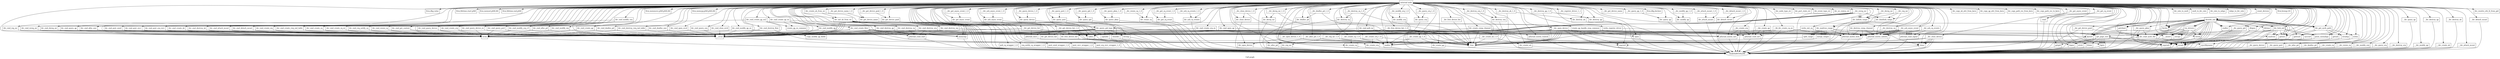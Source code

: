 digraph "Call graph" {
	label="Call graph";

	Node0x80530a260 [shape=record,label="{external node}"];
	Node0x80530a260 -> Node0x80530a2f0;
	Node0x80530a260 -> Node0x80530a410;
	Node0x80530a260 -> Node0x80530a350;
	Node0x80530a260 -> Node0x80530a3b0;
	Node0x80530a260 -> Node0x80530a470;
	Node0x80530a260 -> Node0x80530a4d0;
	Node0x80530a260 -> Node0x80530a530;
	Node0x80530a260 -> Node0x80530a590;
	Node0x80530a260 -> Node0x80530a5f0;
	Node0x80530a260 -> Node0x80530a650;
	Node0x80530a260 -> Node0x80530a6b0;
	Node0x80530a260 -> Node0x80530a710;
	Node0x80530a260 -> Node0x80530a770;
	Node0x80530a260 -> Node0x80530a7d0;
	Node0x80530a260 -> Node0x80530a830;
	Node0x80530a260 -> Node0x80530a890;
	Node0x80530a260 -> Node0x80530a8f0;
	Node0x80530a260 -> Node0x80530a950;
	Node0x80530a260 -> Node0x80530a9b0;
	Node0x80530a260 -> Node0x80530aa10;
	Node0x80530a260 -> Node0x80530aa70;
	Node0x80530a260 -> Node0x80530aad0;
	Node0x80530a260 -> Node0x80530ab30;
	Node0x80530a260 -> Node0x80530ab90;
	Node0x80530a260 -> Node0x80530abf0;
	Node0x80530a260 -> Node0x80530ac50;
	Node0x80530a260 -> Node0x80530acb0;
	Node0x80530a260 -> Node0x80530ad10;
	Node0x80530a260 -> Node0x80530ad70;
	Node0x80530a260 -> Node0x80530add0;
	Node0x80530a260 -> Node0x80530ae30;
	Node0x80530a260 -> Node0x80530ae90;
	Node0x80530a260 -> Node0x80530aef0;
	Node0x80530a260 -> Node0x80530af50;
	Node0x80530a260 -> Node0x80530afb0;
	Node0x80530a260 -> Node0x80530b010;
	Node0x80530a260 -> Node0x80530b0d0;
	Node0x80530a260 -> Node0x80530b130;
	Node0x80530a260 -> Node0x80530b190;
	Node0x80530a260 -> Node0x80530b1f0;
	Node0x80530a260 -> Node0x80530b310;
	Node0x80530a260 -> Node0x80530b370;
	Node0x80530a260 -> Node0x80530b3d0;
	Node0x80530a260 -> Node0x80530b430;
	Node0x80530a260 -> Node0x80530b490;
	Node0x80530a260 -> Node0x80530b550;
	Node0x80530a260 -> Node0x80530b5b0;
	Node0x80530a260 -> Node0x80530b610;
	Node0x80530a260 -> Node0x80530b670;
	Node0x80530a260 -> Node0x80530b6d0;
	Node0x80530a260 -> Node0x80530b730;
	Node0x80530a260 -> Node0x80530b790;
	Node0x80530a260 -> Node0x80530b7f0;
	Node0x80530a260 -> Node0x80530b850;
	Node0x80530a260 -> Node0x80530b8b0;
	Node0x80530a260 -> Node0x80530b910;
	Node0x80530a260 -> Node0x80530b970;
	Node0x80530a260 -> Node0x80530b9d0;
	Node0x80530a260 -> Node0x80530ba30;
	Node0x80530a260 -> Node0x80530ba90;
	Node0x80530a260 -> Node0x80530baf0;
	Node0x80530a260 -> Node0x80530bb50;
	Node0x80530a260 -> Node0x80530bbb0;
	Node0x80530a260 -> Node0x80530bc10;
	Node0x80530a260 -> Node0x80530bc70;
	Node0x80530a260 -> Node0x80530bcd0;
	Node0x80530a260 -> Node0x80530bd30;
	Node0x80530a260 -> Node0x80530bd90;
	Node0x80530a260 -> Node0x80530bdf0;
	Node0x80530a260 -> Node0x80530be50;
	Node0x80530a260 -> Node0x80530beb0;
	Node0x80530a260 -> Node0x80530bf10;
	Node0x80530a260 -> Node0x80530bf70;
	Node0x80530a260 -> Node0x80530bfd0;
	Node0x80530a260 -> Node0x805100030;
	Node0x80530a260 -> Node0x805100090;
	Node0x80530a260 -> Node0x8051000f0;
	Node0x80530a260 -> Node0x805100150;
	Node0x80530a260 -> Node0x8051001b0;
	Node0x80530a260 -> Node0x805100210;
	Node0x80530a260 -> Node0x805100270;
	Node0x80530a260 -> Node0x8051002d0;
	Node0x80530a260 -> Node0x805100330;
	Node0x80530a260 -> Node0x805100390;
	Node0x80530a260 -> Node0x8051003f0;
	Node0x80530a260 -> Node0x805100450;
	Node0x80530a260 -> Node0x8051004b0;
	Node0x80530a260 -> Node0x805100510;
	Node0x80530a260 -> Node0x805100570;
	Node0x80530a260 -> Node0x8051005d0;
	Node0x80530a260 -> Node0x805100630;
	Node0x80530a260 -> Node0x805100690;
	Node0x80530a260 -> Node0x8051006f0;
	Node0x80530a260 -> Node0x805100750;
	Node0x80530a260 -> Node0x8051007b0;
	Node0x80530a260 -> Node0x805100810;
	Node0x80530a260 -> Node0x805100870;
	Node0x80530a260 -> Node0x8051008d0;
	Node0x80530a260 -> Node0x805100930;
	Node0x80530a260 -> Node0x805100990;
	Node0x80530a260 -> Node0x8051009f0;
	Node0x80530a260 -> Node0x805100a50;
	Node0x80530a260 -> Node0x805100ab0;
	Node0x80530a260 -> Node0x805100b10;
	Node0x80530a260 -> Node0x805100b70;
	Node0x80530a260 -> Node0x805100bd0;
	Node0x80530a260 -> Node0x805100c30;
	Node0x80530a260 -> Node0x805100c90;
	Node0x80530a260 -> Node0x805100cf0;
	Node0x80530a260 -> Node0x805100d50;
	Node0x80530a260 -> Node0x805100db0;
	Node0x80530a260 -> Node0x805100e10;
	Node0x80530a260 -> Node0x805100e70;
	Node0x80530a260 -> Node0x805100ed0;
	Node0x80530a260 -> Node0x805100f30;
	Node0x80530a260 -> Node0x805100f90;
	Node0x80530a260 -> Node0x805100ff0;
	Node0x80530a260 -> Node0x805101050;
	Node0x80530a260 -> Node0x8051010b0;
	Node0x80530a260 -> Node0x805101110;
	Node0x80530a260 -> Node0x805101170;
	Node0x80530a260 -> Node0x8051011d0;
	Node0x80530a260 -> Node0x805101230;
	Node0x80530a260 -> Node0x805101290;
	Node0x80530a260 -> Node0x8051012f0;
	Node0x80530a260 -> Node0x805101350;
	Node0x80530a260 -> Node0x8051013b0;
	Node0x80530a260 -> Node0x805101410;
	Node0x80530a260 -> Node0x805101470;
	Node0x80530a260 -> Node0x8051014d0;
	Node0x80530a260 -> Node0x805101530;
	Node0x80530a260 -> Node0x805101590;
	Node0x80530a260 -> Node0x8051015f0;
	Node0x80530a260 -> Node0x805101650;
	Node0x80530a260 -> Node0x8051016b0;
	Node0x80530a260 -> Node0x805101710;
	Node0x80530a260 -> Node0x8051017d0;
	Node0x80530a260 -> Node0x805101770;
	Node0x80530a260 -> Node0x805101890;
	Node0x80530a260 -> Node0x8051018f0;
	Node0x80530a260 -> Node0x805101950;
	Node0x80530a260 -> Node0x805101a70;
	Node0x80530a260 -> Node0x805101a10;
	Node0x80530a260 -> Node0x805101ad0;
	Node0x80530a260 -> Node0x805101b30;
	Node0x80530a260 -> Node0x805101b90;
	Node0x80530a260 -> Node0x805101bf0;
	Node0x80530a260 -> Node0x805101cb0;
	Node0x80530a260 -> Node0x805101c50;
	Node0x80530a260 -> Node0x805101d10;
	Node0x80530a260 -> Node0x805101d70;
	Node0x80530a260 -> Node0x805101dd0;
	Node0x80530a260 -> Node0x805101e30;
	Node0x80530a260 -> Node0x805101e90;
	Node0x80530a260 -> Node0x805101ef0;
	Node0x80530a260 -> Node0x805101f50;
	Node0x80530a260 -> Node0x805101fb0;
	Node0x80530a260 -> Node0x805102010;
	Node0x80530a260 -> Node0x805102070;
	Node0x80530a260 -> Node0x8051020d0;
	Node0x80530a260 -> Node0x805101830;
	Node0x80530a260 -> Node0x805102130;
	Node0x80530a260 -> Node0x8051021f0;
	Node0x80530a260 -> Node0x8051022b0;
	Node0x80530a260 -> Node0x805102310;
	Node0x80530a260 -> Node0x805102370;
	Node0x80530a260 -> Node0x8051023d0;
	Node0x80530a260 -> Node0x805102490;
	Node0x80530a260 -> Node0x8051024f0;
	Node0x80530a260 -> Node0x805102550;
	Node0x80530a260 -> Node0x8051025b0;
	Node0x80530a260 -> Node0x805102610;
	Node0x80530a260 -> Node0x805102670;
	Node0x80530a260 -> Node0x8051026d0;
	Node0x80530a260 -> Node0x805102730;
	Node0x80530a260 -> Node0x805102790;
	Node0x80530a260 -> Node0x805102190;
	Node0x80530a260 -> Node0x8051027f0;
	Node0x80530a260 -> Node0x805102850;
	Node0x80530a260 -> Node0x805102910;
	Node0x80530a260 -> Node0x805102970;
	Node0x80530a260 -> Node0x8051029d0;
	Node0x80530a260 -> Node0x805102a30;
	Node0x80530a260 -> Node0x805102a90;
	Node0x80530a260 -> Node0x805102af0;
	Node0x80530a260 -> Node0x805102b50;
	Node0x80530a260 -> Node0x805102cd0;
	Node0x80530a260 -> Node0x805102250;
	Node0x80530a260 -> Node0x805102d30;
	Node0x80530a260 -> Node0x805102d90;
	Node0x80530a260 -> Node0x805102df0;
	Node0x80530a260 -> Node0x8051019b0;
	Node0x80530a260 -> Node0x805102e50;
	Node0x80530a260 -> Node0x805102eb0;
	Node0x80530a260 -> Node0x805102f10;
	Node0x80530a260 -> Node0x805102f70;
	Node0x80530a260 -> Node0x805102fd0;
	Node0x80530a260 -> Node0x8052c7030;
	Node0x80530a260 -> Node0x8052c7090;
	Node0x80530a260 -> Node0x8052c70f0;
	Node0x80530a260 -> Node0x8052c7150;
	Node0x80530a260 -> Node0x8052c71b0;
	Node0x80530a260 -> Node0x8052c7210;
	Node0x80530a260 -> Node0x8052c7270;
	Node0x80530a260 -> Node0x8052c72d0;
	Node0x80530a260 -> Node0x8052c7330;
	Node0x80530a260 -> Node0x8052c7390;
	Node0x80530a260 -> Node0x8052c73f0;
	Node0x80530a260 -> Node0x8052c7450;
	Node0x80530a260 -> Node0x8052c74b0;
	Node0x80530a260 -> Node0x8052c7510;
	Node0x80530a260 -> Node0x8052c7570;
	Node0x80530a260 -> Node0x8052c75d0;
	Node0x80530a260 -> Node0x8052c7630;
	Node0x80530a260 -> Node0x8052c7690;
	Node0x80530a260 -> Node0x8052c76f0;
	Node0x80530a260 -> Node0x8052c7750;
	Node0x80530a260 -> Node0x8052c77b0;
	Node0x80530a260 -> Node0x8052c7810;
	Node0x80530a260 -> Node0x8052c7870;
	Node0x80530a260 -> Node0x8052c78d0;
	Node0x80530a260 -> Node0x8052c7930;
	Node0x80530a260 -> Node0x8052c7990;
	Node0x80530a260 -> Node0x8052c79f0;
	Node0x80530a260 -> Node0x8052c7a50;
	Node0x80530a260 -> Node0x8052c7ab0;
	Node0x80530a260 -> Node0x8052c7b10;
	Node0x80530a260 -> Node0x8052c7b70;
	Node0x80530a260 -> Node0x8052c7bd0;
	Node0x80530a260 -> Node0x8052c7c30;
	Node0x80530a260 -> Node0x8052c7c90;
	Node0x80530a260 -> Node0x8052c7cf0;
	Node0x80530a260 -> Node0x8052c7d50;
	Node0x80530a260 -> Node0x8052c7db0;
	Node0x80530a2f0 [shape=record,label="{ibv_cmd_get_context}"];
	Node0x80530a2f0 -> Node0x80530a350;
	Node0x80530a2f0 -> Node0x80530a3b0;
	Node0x80530a410 [shape=record,label="{llvm.dbg.value}"];
	Node0x80530a350 [shape=record,label="{write}"];
	Node0x80530a350 -> Node0x80530a290;
	Node0x80530a3b0 [shape=record,label="{__error}"];
	Node0x80530a3b0 -> Node0x80530a290;
	Node0x80530a470 [shape=record,label="{ibv_cmd_query_device}"];
	Node0x80530a470 -> Node0x80530a350;
	Node0x80530a470 -> Node0x80530a3b0;
	Node0x80530a4d0 [shape=record,label="{llvm.lifetime.start.p0i8}"];
	Node0x80530a530 [shape=record,label="{llvm.memset.p0i8.i64}"];
	Node0x80530a590 [shape=record,label="{llvm.lifetime.end.p0i8}"];
	Node0x80530a5f0 [shape=record,label="{ibv_cmd_query_device_ex}"];
	Node0x80530a5f0 -> Node0x80530a350;
	Node0x80530a5f0 -> Node0x80530a3b0;
	Node0x80530a650 [shape=record,label="{ibv_cmd_query_port}"];
	Node0x80530a650 -> Node0x80530a350;
	Node0x80530a650 -> Node0x80530a3b0;
	Node0x80530a6b0 [shape=record,label="{ibv_cmd_alloc_pd}"];
	Node0x80530a6b0 -> Node0x80530a350;
	Node0x80530a6b0 -> Node0x80530a3b0;
	Node0x80530a710 [shape=record,label="{ibv_cmd_dealloc_pd}"];
	Node0x80530a710 -> Node0x80530a350;
	Node0x80530a710 -> Node0x80530a3b0;
	Node0x80530a770 [shape=record,label="{ibv_cmd_open_xrcd}"];
	Node0x80530a770 -> Node0x80530a350;
	Node0x80530a770 -> Node0x80530a3b0;
	Node0x80530a7d0 [shape=record,label="{ibv_cmd_close_xrcd}"];
	Node0x80530a7d0 -> Node0x80530a350;
	Node0x80530a7d0 -> Node0x80530a3b0;
	Node0x80530a830 [shape=record,label="{ibv_cmd_reg_mr}"];
	Node0x80530a830 -> Node0x80530a350;
	Node0x80530a830 -> Node0x80530a3b0;
	Node0x80530ac50 [shape=record,label="{ibv_cmd_resize_cq}"];
	Node0x80530ac50 -> Node0x80530a350;
	Node0x80530ac50 -> Node0x80530a3b0;
	Node0x80530a890 [shape=record,label="{ibv_cmd_rereg_mr}"];
	Node0x80530a890 -> Node0x80530a350;
	Node0x80530a890 -> Node0x80530a3b0;
	Node0x80530a8f0 [shape=record,label="{ibv_cmd_dereg_mr}"];
	Node0x80530a8f0 -> Node0x80530a350;
	Node0x80530a8f0 -> Node0x80530a3b0;
	Node0x80530a950 [shape=record,label="{ibv_cmd_alloc_mw}"];
	Node0x80530a950 -> Node0x80530a350;
	Node0x80530a950 -> Node0x80530a3b0;
	Node0x80530a9b0 [shape=record,label="{ibv_cmd_dealloc_mw}"];
	Node0x80530a9b0 -> Node0x80530a350;
	Node0x80530a9b0 -> Node0x80530a3b0;
	Node0x80530aa10 [shape=record,label="{ibv_cmd_create_cq}"];
	Node0x80530aa10 -> Node0x80530a350;
	Node0x80530aa10 -> Node0x80530a3b0;
	Node0x80530aa70 [shape=record,label="{ibv_cmd_create_cq_ex}"];
	Node0x80530aa70 -> Node0x80530a350;
	Node0x80530aa70 -> Node0x80530a3b0;
	Node0x80530aad0 [shape=record,label="{ibv_cmd_poll_cq}"];
	Node0x80530aad0 -> Node0x80530ab30;
	Node0x80530aad0 -> Node0x80530a350;
	Node0x80530aad0 -> Node0x80530ab90;
	Node0x80530ab30 [shape=record,label="{malloc}"];
	Node0x80530ab30 -> Node0x80530a290;
	Node0x80530ab90 [shape=record,label="{free}"];
	Node0x80530ab90 -> Node0x80530a290;
	Node0x80530abf0 [shape=record,label="{ibv_cmd_req_notify_cq}"];
	Node0x80530abf0 -> Node0x80530a350;
	Node0x80530abf0 -> Node0x80530a3b0;
	Node0x80530acb0 [shape=record,label="{ibv_cmd_destroy_cq}"];
	Node0x80530acb0 -> Node0x80530a350;
	Node0x80530acb0 -> Node0x80530a3b0;
	Node0x80530acb0 -> Node0x80530ad10;
	Node0x80530acb0 -> Node0x80530ad70;
	Node0x80530acb0 -> Node0x80530add0;
	Node0x80530ad10 [shape=record,label="{pthread_mutex_lock}"];
	Node0x80530ad10 -> Node0x80530a290;
	Node0x80530ad70 [shape=record,label="{pthread_cond_wait}"];
	Node0x80530ad70 -> Node0x80530a290;
	Node0x80530add0 [shape=record,label="{pthread_mutex_unlock}"];
	Node0x80530add0 -> Node0x80530a290;
	Node0x80530ae30 [shape=record,label="{ibv_cmd_create_srq}"];
	Node0x80530ae30 -> Node0x80530a350;
	Node0x80530ae30 -> Node0x80530a3b0;
	Node0x80530ae90 [shape=record,label="{llvm.memmove.p0i8.p0i8.i64}"];
	Node0x80530aef0 [shape=record,label="{ibv_cmd_create_srq_ex}"];
	Node0x80530aef0 -> Node0x80530a350;
	Node0x80530aef0 -> Node0x80530a3b0;
	Node0x80530aef0 -> Node0x80530af50;
	Node0x80530aef0 -> Node0x80530afb0;
	Node0x80530af50 [shape=record,label="{pthread_mutex_init}"];
	Node0x80530af50 -> Node0x80530a290;
	Node0x80530afb0 [shape=record,label="{pthread_cond_init}"];
	Node0x80530afb0 -> Node0x80530a290;
	Node0x80530b010 [shape=record,label="{ibv_cmd_modify_srq}"];
	Node0x80530b010 -> Node0x80530b070;
	Node0x80530b010 -> Node0x80530a350;
	Node0x80530b010 -> Node0x80530a3b0;
	Node0x80530b070 [shape=record,label="{ibv_cmd_modify_srq_v3}"];
	Node0x80530b070 -> Node0x80530a350;
	Node0x80530b070 -> Node0x80530a3b0;
	Node0x80530b0d0 [shape=record,label="{llvm.memcpy.p0i8.p0i8.i64}"];
	Node0x80530b130 [shape=record,label="{ibv_cmd_query_srq}"];
	Node0x80530b130 -> Node0x80530a350;
	Node0x80530b130 -> Node0x80530a3b0;
	Node0x80530b190 [shape=record,label="{ibv_cmd_destroy_srq}"];
	Node0x80530b190 -> Node0x80530a350;
	Node0x80530b190 -> Node0x80530a3b0;
	Node0x80530b190 -> Node0x80530ad10;
	Node0x80530b190 -> Node0x80530ad70;
	Node0x80530b190 -> Node0x80530add0;
	Node0x80530b1f0 [shape=record,label="{ibv_cmd_create_qp_ex2}"];
	Node0x80530b1f0 -> Node0x80530b250;
	Node0x80530b1f0 -> Node0x80530a350;
	Node0x80530b1f0 -> Node0x80530a3b0;
	Node0x80530b1f0 -> Node0x80530b2b0;
	Node0x80530b250 [shape=record,label="{create_qp_ex_common}"];
	Node0x80530b2b0 [shape=record,label="{create_qp_handle_resp_common}"];
	Node0x80530b2b0 -> Node0x80530af50;
	Node0x80530b2b0 -> Node0x80530afb0;
	Node0x80530b310 [shape=record,label="{ibv_cmd_create_qp_ex}"];
	Node0x80530b310 -> Node0x80530b250;
	Node0x80530b310 -> Node0x80530a350;
	Node0x80530b310 -> Node0x80530a3b0;
	Node0x80530b310 -> Node0x80530b2b0;
	Node0x80530b370 [shape=record,label="{ibv_cmd_create_qp}"];
	Node0x80530b370 -> Node0x80530a350;
	Node0x80530b370 -> Node0x80530a3b0;
	Node0x80530b3d0 [shape=record,label="{ibv_cmd_open_qp}"];
	Node0x80530b3d0 -> Node0x80530a350;
	Node0x80530b3d0 -> Node0x80530a3b0;
	Node0x80530b3d0 -> Node0x80530af50;
	Node0x80530b3d0 -> Node0x80530afb0;
	Node0x80530b430 [shape=record,label="{ibv_cmd_query_qp}"];
	Node0x80530b430 -> Node0x80530a350;
	Node0x80530b430 -> Node0x80530a3b0;
	Node0x80530b490 [shape=record,label="{ibv_cmd_modify_qp}"];
	Node0x80530b490 -> Node0x80530b4f0;
	Node0x80530b490 -> Node0x80530a350;
	Node0x80530b490 -> Node0x80530a3b0;
	Node0x80530b4f0 [shape=record,label="{copy_modify_qp_fields}"];
	Node0x80530b550 [shape=record,label="{ibv_cmd_modify_qp_ex}"];
	Node0x80530b550 -> Node0x80530b4f0;
	Node0x80530b550 -> Node0x80530a350;
	Node0x80530b550 -> Node0x80530a3b0;
	Node0x80530b5b0 [shape=record,label="{ibv_cmd_post_send}"];
	Node0x80530b5b0 -> Node0x80530a350;
	Node0x80530b5b0 -> Node0x80530a3b0;
	Node0x80530b610 [shape=record,label="{ibv_cmd_post_recv}"];
	Node0x80530b610 -> Node0x80530a350;
	Node0x80530b610 -> Node0x80530a3b0;
	Node0x80530b670 [shape=record,label="{ibv_cmd_post_srq_recv}"];
	Node0x80530b670 -> Node0x80530a350;
	Node0x80530b670 -> Node0x80530a3b0;
	Node0x80530b6d0 [shape=record,label="{ibv_cmd_create_ah}"];
	Node0x80530b6d0 -> Node0x80530a350;
	Node0x80530b6d0 -> Node0x80530a3b0;
	Node0x80530b730 [shape=record,label="{ibv_cmd_destroy_ah}"];
	Node0x80530b730 -> Node0x80530a350;
	Node0x80530b730 -> Node0x80530a3b0;
	Node0x80530b790 [shape=record,label="{ibv_cmd_destroy_qp}"];
	Node0x80530b790 -> Node0x80530a350;
	Node0x80530b790 -> Node0x80530a3b0;
	Node0x80530b790 -> Node0x80530ad10;
	Node0x80530b790 -> Node0x80530ad70;
	Node0x80530b790 -> Node0x80530add0;
	Node0x80530b7f0 [shape=record,label="{ibv_cmd_attach_mcast}"];
	Node0x80530b7f0 -> Node0x80530a350;
	Node0x80530b7f0 -> Node0x80530a3b0;
	Node0x80530b850 [shape=record,label="{ibv_cmd_detach_mcast}"];
	Node0x80530b850 -> Node0x80530a350;
	Node0x80530b850 -> Node0x80530a3b0;
	Node0x80530b8b0 [shape=record,label="{ibv_cmd_create_flow}"];
	Node0x80530b8b0 -> Node0x80530ab30;
	Node0x80530b8b0 -> Node0x80530b910;
	Node0x80530b8b0 -> Node0x80530b910;
	Node0x80530b8b0 -> Node0x80530b910;
	Node0x80530b8b0 -> Node0x80530a3b0;
	Node0x80530b8b0 -> Node0x80530a350;
	Node0x80530b8b0 -> Node0x80530ab90;
	Node0x80530b910 [shape=record,label="{memcmp}"];
	Node0x80530b910 -> Node0x80530a290;
	Node0x80530b970 [shape=record,label="{ibv_cmd_destroy_flow}"];
	Node0x80530b970 -> Node0x80530a350;
	Node0x80530b970 -> Node0x80530a3b0;
	Node0x80530b970 -> Node0x80530ab90;
	Node0x80530b9d0 [shape=record,label="{ibv_cmd_create_wq}"];
	Node0x80530b9d0 -> Node0x80530a350;
	Node0x80530b9d0 -> Node0x80530a3b0;
	Node0x80530ba30 [shape=record,label="{ibv_cmd_modify_wq}"];
	Node0x80530ba30 -> Node0x80530a350;
	Node0x80530ba30 -> Node0x80530a3b0;
	Node0x80530ba90 [shape=record,label="{ibv_cmd_destroy_wq}"];
	Node0x80530ba90 -> Node0x80530a350;
	Node0x80530ba90 -> Node0x80530a3b0;
	Node0x80530ba90 -> Node0x80530ad10;
	Node0x80530ba90 -> Node0x80530ad70;
	Node0x80530ba90 -> Node0x80530add0;
	Node0x80530baf0 [shape=record,label="{ibv_cmd_create_rwq_ind_table}"];
	Node0x80530baf0 -> Node0x80530a350;
	Node0x80530baf0 -> Node0x80530a3b0;
	Node0x80530bb50 [shape=record,label="{ibv_cmd_destroy_rwq_ind_table}"];
	Node0x80530bb50 -> Node0x80530a350;
	Node0x80530bb50 -> Node0x80530a3b0;
	Node0x80530bbb0 [shape=record,label="{__ibv_get_device_list_1_0}"];
	Node0x80530bbb0 -> Node0x80530bc10;
	Node0x80530bbb0 -> Node0x80530bc70;
	Node0x80530bbb0 -> Node0x80530bc70;
	Node0x80530bbb0 -> Node0x80530ab90;
	Node0x80530bbb0 -> Node0x80530ab90;
	Node0x80530bbb0 -> Node0x80530bcd0;
	Node0x80530bc10 [shape=record,label="{ibv_get_device_list}"];
	Node0x80530bc10 -> Node0x80530a290;
	Node0x80530bc70 [shape=record,label="{calloc}"];
	Node0x80530bc70 -> Node0x80530a290;
	Node0x80530bcd0 [shape=record,label="{ibv_free_device_list}"];
	Node0x80530bcd0 -> Node0x80530a290;
	Node0x80530bd30 [shape=record,label="{__ibv_free_device_list_1_0}"];
	Node0x80530bd30 -> Node0x80530ab90;
	Node0x80530bd30 -> Node0x80530bcd0;
	Node0x80530bd30 -> Node0x80530ab90;
	Node0x80530bd90 [shape=record,label="{__ibv_get_device_name_1_0}"];
	Node0x80530bd90 -> Node0x80530bdf0;
	Node0x80530bdf0 [shape=record,label="{ibv_get_device_name}"];
	Node0x80530bdf0 -> Node0x80530a290;
	Node0x80530be50 [shape=record,label="{__ibv_get_device_guid_1_0}"];
	Node0x80530be50 -> Node0x80530beb0;
	Node0x80530beb0 [shape=record,label="{ibv_get_device_guid}"];
	Node0x80530beb0 -> Node0x80530a290;
	Node0x80530bf10 [shape=record,label="{__ibv_open_device_1_0}"];
	Node0x80530bf10 -> Node0x80530ab30;
	Node0x80530bf10 -> Node0x80530bf70;
	Node0x80530bf10 -> Node0x80530ab90;
	Node0x80530bf70 [shape=record,label="{ibv_open_device}"];
	Node0x80530bf70 -> Node0x80530a290;
	Node0x80530bfd0 [shape=record,label="{poll_cq_wrapper_1_0}"];
	Node0x80530bfd0 -> Node0x80530a290;
	Node0x805100030 [shape=record,label="{req_notify_cq_wrapper_1_0}"];
	Node0x805100030 -> Node0x80530a290;
	Node0x805100090 [shape=record,label="{post_send_wrapper_1_0}"];
	Node0x805100090 -> Node0x80530a290;
	Node0x8051000f0 [shape=record,label="{post_recv_wrapper_1_0}"];
	Node0x8051000f0 -> Node0x80530a290;
	Node0x805100150 [shape=record,label="{post_srq_recv_wrapper_1_0}"];
	Node0x805100150 -> Node0x80530a290;
	Node0x8051001b0 [shape=record,label="{__ibv_close_device_1_0}"];
	Node0x8051001b0 -> Node0x805100210;
	Node0x8051001b0 -> Node0x80530ab90;
	Node0x805100210 [shape=record,label="{ibv_close_device}"];
	Node0x805100210 -> Node0x80530a290;
	Node0x805100270 [shape=record,label="{__ibv_get_async_event_1_0}"];
	Node0x805100270 -> Node0x8051002d0;
	Node0x8051002d0 [shape=record,label="{ibv_get_async_event}"];
	Node0x8051002d0 -> Node0x80530a290;
	Node0x805100330 [shape=record,label="{__ibv_ack_async_event_1_0}"];
	Node0x805100330 -> Node0x805100390;
	Node0x805100390 [shape=record,label="{ibv_ack_async_event}"];
	Node0x805100390 -> Node0x80530a290;
	Node0x8051003f0 [shape=record,label="{__ibv_query_device_1_0}"];
	Node0x8051003f0 -> Node0x805100450;
	Node0x805100450 [shape=record,label="{ibv_query_device}"];
	Node0x805100450 -> Node0x80530a290;
	Node0x8051004b0 [shape=record,label="{__ibv_query_port_1_0}"];
	Node0x8051004b0 -> Node0x805100510;
	Node0x805100510 [shape=record,label="{ibv_query_port}"];
	Node0x805100510 -> Node0x80530a290;
	Node0x805100570 [shape=record,label="{__ibv_query_gid_1_0}"];
	Node0x805100570 -> Node0x8051005d0;
	Node0x8051005d0 [shape=record,label="{ibv_query_gid}"];
	Node0x8051005d0 -> Node0x80530a290;
	Node0x805100630 [shape=record,label="{__ibv_query_pkey_1_0}"];
	Node0x805100630 -> Node0x805100690;
	Node0x805100690 [shape=record,label="{ibv_query_pkey}"];
	Node0x805100690 -> Node0x80530a290;
	Node0x8051006f0 [shape=record,label="{__ibv_alloc_pd_1_0}"];
	Node0x8051006f0 -> Node0x80530ab30;
	Node0x8051006f0 -> Node0x805100750;
	Node0x8051006f0 -> Node0x80530ab90;
	Node0x805100750 [shape=record,label="{ibv_alloc_pd}"];
	Node0x805100750 -> Node0x80530a290;
	Node0x8051007b0 [shape=record,label="{__ibv_dealloc_pd_1_0}"];
	Node0x8051007b0 -> Node0x805100810;
	Node0x8051007b0 -> Node0x80530ab90;
	Node0x805100810 [shape=record,label="{ibv_dealloc_pd}"];
	Node0x805100810 -> Node0x80530a290;
	Node0x805100870 [shape=record,label="{__ibv_reg_mr_1_0}"];
	Node0x805100870 -> Node0x80530ab30;
	Node0x805100870 -> Node0x8051008d0;
	Node0x805100870 -> Node0x80530ab90;
	Node0x8051008d0 [shape=record,label="{ibv_reg_mr}"];
	Node0x8051008d0 -> Node0x80530a290;
	Node0x805100930 [shape=record,label="{__ibv_dereg_mr_1_0}"];
	Node0x805100930 -> Node0x805100990;
	Node0x805100930 -> Node0x80530ab90;
	Node0x805100990 [shape=record,label="{ibv_dereg_mr}"];
	Node0x805100990 -> Node0x80530a290;
	Node0x8051009f0 [shape=record,label="{__ibv_create_cq_1_0}"];
	Node0x8051009f0 -> Node0x80530ab30;
	Node0x8051009f0 -> Node0x805100a50;
	Node0x8051009f0 -> Node0x80530ab90;
	Node0x805100a50 [shape=record,label="{ibv_create_cq}"];
	Node0x805100a50 -> Node0x80530a290;
	Node0x805100ab0 [shape=record,label="{__ibv_resize_cq_1_0}"];
	Node0x805100ab0 -> Node0x805100b10;
	Node0x805100b10 [shape=record,label="{ibv_resize_cq}"];
	Node0x805100b10 -> Node0x80530a290;
	Node0x805100b70 [shape=record,label="{__ibv_destroy_cq_1_0}"];
	Node0x805100b70 -> Node0x805100bd0;
	Node0x805100b70 -> Node0x80530ab90;
	Node0x805100bd0 [shape=record,label="{ibv_destroy_cq}"];
	Node0x805100bd0 -> Node0x80530a290;
	Node0x805100c30 [shape=record,label="{__ibv_get_cq_event_1_0}"];
	Node0x805100c30 -> Node0x805100c90;
	Node0x805100c90 [shape=record,label="{ibv_get_cq_event}"];
	Node0x805100c90 -> Node0x80530a290;
	Node0x805100cf0 [shape=record,label="{__ibv_ack_cq_events_1_0}"];
	Node0x805100cf0 -> Node0x805100d50;
	Node0x805100d50 [shape=record,label="{ibv_ack_cq_events}"];
	Node0x805100d50 -> Node0x80530a290;
	Node0x805100db0 [shape=record,label="{__ibv_create_srq_1_0}"];
	Node0x805100db0 -> Node0x80530ab30;
	Node0x805100db0 -> Node0x805100e10;
	Node0x805100db0 -> Node0x80530ab90;
	Node0x805100e10 [shape=record,label="{ibv_create_srq}"];
	Node0x805100e10 -> Node0x80530a290;
	Node0x805100e70 [shape=record,label="{__ibv_modify_srq_1_0}"];
	Node0x805100e70 -> Node0x805100ed0;
	Node0x805100ed0 [shape=record,label="{ibv_modify_srq}"];
	Node0x805100ed0 -> Node0x80530a290;
	Node0x805100f30 [shape=record,label="{__ibv_query_srq_1_0}"];
	Node0x805100f30 -> Node0x805100f90;
	Node0x805100f90 [shape=record,label="{ibv_query_srq}"];
	Node0x805100f90 -> Node0x80530a290;
	Node0x805100ff0 [shape=record,label="{__ibv_destroy_srq_1_0}"];
	Node0x805100ff0 -> Node0x805101050;
	Node0x805100ff0 -> Node0x80530ab90;
	Node0x805101050 [shape=record,label="{ibv_destroy_srq}"];
	Node0x805101050 -> Node0x80530a290;
	Node0x8051010b0 [shape=record,label="{__ibv_create_qp_1_0}"];
	Node0x8051010b0 -> Node0x80530ab30;
	Node0x8051010b0 -> Node0x805101110;
	Node0x8051010b0 -> Node0x80530ab90;
	Node0x805101110 [shape=record,label="{ibv_create_qp}"];
	Node0x805101110 -> Node0x80530a290;
	Node0x805101170 [shape=record,label="{__ibv_query_qp_1_0}"];
	Node0x805101170 -> Node0x8051011d0;
	Node0x8051011d0 [shape=record,label="{ibv_query_qp}"];
	Node0x8051011d0 -> Node0x80530a290;
	Node0x805101230 [shape=record,label="{__ibv_modify_qp_1_0}"];
	Node0x805101230 -> Node0x805101290;
	Node0x805101290 [shape=record,label="{ibv_modify_qp}"];
	Node0x805101290 -> Node0x80530a290;
	Node0x8051012f0 [shape=record,label="{__ibv_destroy_qp_1_0}"];
	Node0x8051012f0 -> Node0x805101350;
	Node0x8051012f0 -> Node0x80530ab90;
	Node0x805101350 [shape=record,label="{ibv_destroy_qp}"];
	Node0x805101350 -> Node0x80530a290;
	Node0x8051013b0 [shape=record,label="{__ibv_create_ah_1_0}"];
	Node0x8051013b0 -> Node0x80530ab30;
	Node0x8051013b0 -> Node0x805101410;
	Node0x8051013b0 -> Node0x80530ab90;
	Node0x805101410 [shape=record,label="{ibv_create_ah}"];
	Node0x805101410 -> Node0x80530a290;
	Node0x805101470 [shape=record,label="{__ibv_destroy_ah_1_0}"];
	Node0x805101470 -> Node0x8051014d0;
	Node0x805101470 -> Node0x80530ab90;
	Node0x8051014d0 [shape=record,label="{ibv_destroy_ah}"];
	Node0x8051014d0 -> Node0x80530a290;
	Node0x805101530 [shape=record,label="{__ibv_attach_mcast_1_0}"];
	Node0x805101530 -> Node0x805101590;
	Node0x805101590 [shape=record,label="{ibv_attach_mcast}"];
	Node0x805101590 -> Node0x80530a290;
	Node0x8051015f0 [shape=record,label="{__ibv_detach_mcast_1_0}"];
	Node0x8051015f0 -> Node0x805101650;
	Node0x805101650 [shape=record,label="{ibv_detach_mcast}"];
	Node0x805101650 -> Node0x80530a290;
	Node0x8051016b0 [shape=record,label="{__ibv_register_driver_1_1}"];
	Node0x805101710 [shape=record,label="{__ibv_get_device_list}"];
	Node0x805101710 -> Node0x805101770;
	Node0x805101710 -> Node0x80530a3b0;
	Node0x805101710 -> Node0x80530bc70;
	Node0x805101710 -> Node0x80530a3b0;
	Node0x8051017d0 [shape=record,label="{count_devices}"];
	Node0x8051017d0 -> Node0x805101830;
	Node0x805101770 [shape=record,label="{pthread_once}"];
	Node0x805101770 -> Node0x80530a290;
	Node0x805101890 [shape=record,label="{__ibv_free_device_list}"];
	Node0x805101890 -> Node0x80530ab90;
	Node0x8051018f0 [shape=record,label="{__ibv_get_device_name}"];
	Node0x805101950 [shape=record,label="{__ibv_get_device_guid}"];
	Node0x805101950 -> Node0x8051019b0;
	Node0x805101950 -> Node0x805101a10;
	Node0x805101950 -> Node0x80530a290;
	Node0x805101a70 [shape=record,label="{llvm.dbg.declare}"];
	Node0x805101a10 [shape=record,label="{sscanf}"];
	Node0x805101a10 -> Node0x80530a290;
	Node0x805101ad0 [shape=record,label="{verbs_init_cq}"];
	Node0x805101ad0 -> Node0x80530ad10;
	Node0x805101ad0 -> Node0x80530add0;
	Node0x805101ad0 -> Node0x80530af50;
	Node0x805101ad0 -> Node0x80530afb0;
	Node0x805101b30 [shape=record,label="{__ibv_open_device}"];
	Node0x805101b30 -> Node0x805101b90;
	Node0x805101b30 -> Node0x805101bf0;
	Node0x805101b30 -> Node0x80530ab90;
	Node0x805101b30 -> Node0x80530a290;
	Node0x805101b30 -> Node0x80530bc70;
	Node0x805101b30 -> Node0x80530a3b0;
	Node0x805101b30 -> Node0x80530bc70;
	Node0x805101b30 -> Node0x80530a3b0;
	Node0x805101b30 -> Node0x80530ab90;
	Node0x805101b30 -> Node0x80530a290;
	Node0x805101b30 -> Node0x80530af50;
	Node0x805101b30 -> Node0x80530ab90;
	Node0x805101b30 -> Node0x80530ab90;
	Node0x805101b30 -> Node0x805101c50;
	Node0x805101b90 [shape=record,label="{asprintf}"];
	Node0x805101b90 -> Node0x80530a290;
	Node0x805101bf0 [shape=record,label="{open}"];
	Node0x805101bf0 -> Node0x80530a290;
	Node0x805101cb0 [shape=record,label="{__lib_ibv_create_cq_ex}"];
	Node0x805101cb0 -> Node0x80530a3b0;
	Node0x805101cb0 -> Node0x80530a290;
	Node0x805101cb0 -> Node0x80530ad10;
	Node0x805101cb0 -> Node0x80530add0;
	Node0x805101cb0 -> Node0x80530af50;
	Node0x805101cb0 -> Node0x80530afb0;
	Node0x805101c50 [shape=record,label="{close}"];
	Node0x805101c50 -> Node0x80530a290;
	Node0x805101d10 [shape=record,label="{__ibv_close_device}"];
	Node0x805101d10 -> Node0x80530a290;
	Node0x805101d10 -> Node0x80530ab90;
	Node0x805101d10 -> Node0x80530ab90;
	Node0x805101d10 -> Node0x80530a290;
	Node0x805101d10 -> Node0x805101c50;
	Node0x805101d10 -> Node0x805101c50;
	Node0x805101d10 -> Node0x805101c50;
	Node0x805101d70 [shape=record,label="{__ibv_get_async_event}"];
	Node0x805101d70 -> Node0x805101dd0;
	Node0x805101d70 -> Node0x80530a290;
	Node0x805101dd0 [shape=record,label="{read}"];
	Node0x805101dd0 -> Node0x80530a290;
	Node0x805101e30 [shape=record,label="{__ibv_ack_async_event}"];
	Node0x805101e30 -> Node0x80530ad10;
	Node0x805101e30 -> Node0x805101e90;
	Node0x805101e30 -> Node0x80530add0;
	Node0x805101e30 -> Node0x80530ad10;
	Node0x805101e30 -> Node0x805101e90;
	Node0x805101e30 -> Node0x80530add0;
	Node0x805101e30 -> Node0x80530ad10;
	Node0x805101e30 -> Node0x805101e90;
	Node0x805101e30 -> Node0x80530add0;
	Node0x805101e30 -> Node0x80530ad10;
	Node0x805101e30 -> Node0x805101e90;
	Node0x805101e30 -> Node0x80530add0;
	Node0x805101e90 [shape=record,label="{pthread_cond_signal}"];
	Node0x805101e90 -> Node0x80530a290;
	Node0x805101ef0 [shape=record,label="{ibv_node_type_str}"];
	Node0x805101f50 [shape=record,label="{ibv_port_state_str}"];
	Node0x805101fb0 [shape=record,label="{ibv_event_type_str}"];
	Node0x805102010 [shape=record,label="{ibv_wc_status_str}"];
	Node0x805102070 [shape=record,label="{verbs_register_driver}"];
	Node0x805102070 -> Node0x80530ab30;
	Node0x805102070 -> Node0x8051020d0;
	Node0x8051020d0 [shape=record,label="{fprintf}"];
	Node0x8051020d0 -> Node0x80530a290;
	Node0x805101830 [shape=record,label="{ibverbs_init}"];
	Node0x805101830 -> Node0x805102130;
	Node0x805101830 -> Node0x805102130;
	Node0x805101830 -> Node0x805102190;
	Node0x805101830 -> Node0x8051021f0;
	Node0x805101830 -> Node0x805102250;
	Node0x805101830 -> Node0x8051019b0;
	Node0x805101830 -> Node0x8051022b0;
	Node0x805101830 -> Node0x8051020d0;
	Node0x805101830 -> Node0x805102310;
	Node0x805101830 -> Node0x805102370;
	Node0x805101830 -> Node0x8051021f0;
	Node0x805101830 -> Node0x8051020d0;
	Node0x805101830 -> Node0x805102250;
	Node0x805101830 -> Node0x8051023d0;
	Node0x805101830 -> Node0x80530ab30;
	Node0x805101830 -> Node0x8051023d0;
	Node0x805101830 -> Node0x8051023d0;
	Node0x805101830 -> Node0x8051019b0;
	Node0x805101830 -> Node0x805102250;
	Node0x805101830 -> Node0x8051023d0;
	Node0x805101830 -> Node0x8051019b0;
	Node0x805101830 -> Node0x8051022b0;
	Node0x805101830 -> Node0x80530ab90;
	Node0x805101830 -> Node0x805102430;
	Node0x805101830 -> Node0x805102490;
	Node0x805101830 -> Node0x8051024f0;
	Node0x805101830 -> Node0x8051021f0;
	Node0x805101830 -> Node0x805102550;
	Node0x805101830 -> Node0x805102430;
	Node0x805101830 -> Node0x805102490;
	Node0x805101830 -> Node0x805102130;
	Node0x805101830 -> Node0x8051020d0;
	Node0x805101830 -> Node0x8051021f0;
	Node0x805101830 -> Node0x80530ab90;
	Node0x805102130 [shape=record,label="{getenv}"];
	Node0x805102130 -> Node0x80530a290;
	Node0x8051021f0 [shape=record,label="{fwrite}"];
	Node0x8051021f0 -> Node0x80530a290;
	Node0x8051022b0 [shape=record,label="{strtol}"];
	Node0x8051022b0 -> Node0x80530a290;
	Node0x805102310 [shape=record,label="{geteuid}"];
	Node0x805102310 -> Node0x80530a290;
	Node0x805102370 [shape=record,label="{getrlimit}"];
	Node0x805102370 -> Node0x80530a290;
	Node0x8051023d0 [shape=record,label="{snprintf}"];
	Node0x8051023d0 -> Node0x80530a290;
	Node0x805102430 [shape=record,label="{try_drivers}"];
	Node0x805102430 -> Node0x80530a290;
	Node0x805102430 -> Node0x8051025b0;
	Node0x805102430 -> Node0x8051025b0;
	Node0x805102430 -> Node0x8051019b0;
	Node0x805102430 -> Node0x8051020d0;
	Node0x805102430 -> Node0x8051022b0;
	Node0x805102430 -> Node0x805102610;
	Node0x805102430 -> Node0x805102610;
	Node0x805102430 -> Node0x805102610;
	Node0x805102430 -> Node0x805102610;
	Node0x805102490 [shape=record,label="{realloc}"];
	Node0x805102490 -> Node0x80530a290;
	Node0x8051024f0 [shape=record,label="{dlopen}"];
	Node0x8051024f0 -> Node0x80530a290;
	Node0x805102550 [shape=record,label="{dlclose}"];
	Node0x805102550 -> Node0x80530a290;
	Node0x8051025b0 [shape=record,label="{__assert}"];
	Node0x8051025b0 -> Node0x80530a290;
	Node0x805102610 [shape=record,label="{strcpy}"];
	Node0x805102610 -> Node0x80530a290;
	Node0x805102670 [shape=record,label="{ibv_copy_ah_attr_from_kern}"];
	Node0x8051026d0 [shape=record,label="{ibv_copy_qp_attr_from_kern}"];
	Node0x805102730 [shape=record,label="{ibv_copy_path_rec_from_kern}"];
	Node0x805102790 [shape=record,label="{ibv_copy_path_rec_to_kern}"];
	Node0x805102190 [shape=record,label="{ibv_fork_init}"];
	Node0x805102190 -> Node0x805102130;
	Node0x805102190 -> Node0x8051027f0;
	Node0x805102190 -> Node0x80530a3b0;
	Node0x805102190 -> Node0x805102850;
	Node0x805102190 -> Node0x8051028b0;
	Node0x805102190 -> Node0x805102910;
	Node0x805102190 -> Node0x805102910;
	Node0x805102190 -> Node0x80530ab90;
	Node0x805102190 -> Node0x80530ab90;
	Node0x805102190 -> Node0x80530ab30;
	Node0x8051027f0 [shape=record,label="{sysconf}"];
	Node0x8051027f0 -> Node0x80530a290;
	Node0x805102850 [shape=record,label="{posix_memalign}"];
	Node0x805102850 -> Node0x80530a290;
	Node0x8051028b0 [shape=record,label="{get_page_size}"];
	Node0x8051028b0 -> Node0x805102970;
	Node0x8051028b0 -> Node0x8051023d0;
	Node0x8051028b0 -> Node0x8051029d0;
	Node0x8051028b0 -> Node0x805102a30;
	Node0x8051028b0 -> Node0x805101a10;
	Node0x8051028b0 -> Node0x805102a30;
	Node0x8051028b0 -> Node0x805102a90;
	Node0x8051028b0 -> Node0x805101a10;
	Node0x8051028b0 -> Node0x805102a30;
	Node0x8051028b0 -> Node0x805102a30;
	Node0x8051028b0 -> Node0x805102af0;
	Node0x805102910 [shape=record,label="{madvise}"];
	Node0x805102910 -> Node0x80530a290;
	Node0x805102970 [shape=record,label="{getpid}"];
	Node0x805102970 -> Node0x80530a290;
	Node0x8051029d0 [shape=record,label="{fopen}"];
	Node0x8051029d0 -> Node0x80530a290;
	Node0x805102a30 [shape=record,label="{fgets}"];
	Node0x805102a30 -> Node0x80530a290;
	Node0x805102a90 [shape=record,label="{strstr}"];
	Node0x805102a90 -> Node0x80530a290;
	Node0x805102af0 [shape=record,label="{fclose}"];
	Node0x805102af0 -> Node0x80530a290;
	Node0x805102b50 [shape=record,label="{ibv_dontfork_range}"];
	Node0x805102b50 -> Node0x805102bb0;
	Node0x805102bb0 [shape=record,label="{ibv_madvise_range}"];
	Node0x805102bb0 -> Node0x8051028b0;
	Node0x805102bb0 -> Node0x80530ad10;
	Node0x805102bb0 -> Node0x805102c10;
	Node0x805102bb0 -> Node0x805102c70;
	Node0x805102bb0 -> Node0x805102c10;
	Node0x805102bb0 -> Node0x805102910;
	Node0x805102bb0 -> Node0x805102c10;
	Node0x805102bb0 -> Node0x805102c70;
	Node0x805102bb0 -> Node0x805102c70;
	Node0x805102bb0 -> Node0x805102c70;
	Node0x805102bb0 -> Node0x80530add0;
	Node0x805102c10 [shape=record,label="{split_range}"];
	Node0x805102c10 -> Node0x80530ab30;
	Node0x805102c70 [shape=record,label="{merge_ranges}"];
	Node0x805102c70 -> Node0x80530ab90;
	Node0x805102cd0 [shape=record,label="{ibv_dofork_range}"];
	Node0x805102cd0 -> Node0x805102bb0;
	Node0x805102250 [shape=record,label="{ibv_get_sysfs_path}"];
	Node0x805102250 -> Node0x805102d30;
	Node0x805102250 -> Node0x805102310;
	Node0x805102250 -> Node0x805102130;
	Node0x805102250 -> Node0x805102d90;
	Node0x805102250 -> Node0x805102df0;
	Node0x805102d30 [shape=record,label="{getuid}"];
	Node0x805102d30 -> Node0x80530a290;
	Node0x805102d90 [shape=record,label="{strndup}"];
	Node0x805102d90 -> Node0x80530a290;
	Node0x805102df0 [shape=record,label="{strlen}"];
	Node0x805102df0 -> Node0x80530a290;
	Node0x8051019b0 [shape=record,label="{ibv_read_sysfs_file}"];
	Node0x8051019b0 -> Node0x805101b90;
	Node0x8051019b0 -> Node0x805102e50;
	Node0x8051019b0 -> Node0x80530ab90;
	Node0x805102e50 [shape=record,label="{sysctlbyname}"];
	Node0x805102e50 -> Node0x80530a290;
	Node0x805102eb0 [shape=record,label="{ibv_rate_to_mult}"];
	Node0x805102f10 [shape=record,label="{mult_to_ibv_rate}"];
	Node0x805102f70 [shape=record,label="{ibv_rate_to_mbps}"];
	Node0x805102fd0 [shape=record,label="{mbps_to_ibv_rate}"];
	Node0x8052c7030 [shape=record,label="{__ibv_query_device}"];
	Node0x8052c7030 -> Node0x80530a290;
	Node0x8052c7090 [shape=record,label="{__ibv_query_port}"];
	Node0x8052c7090 -> Node0x80530a290;
	Node0x8052c70f0 [shape=record,label="{__ibv_query_gid}"];
	Node0x8052c70f0 -> Node0x8051023d0;
	Node0x8052c70f0 -> Node0x8051019b0;
	Node0x8052c70f0 -> Node0x805101a10;
	Node0x8052c70f0 -> Node0x805101a10;
	Node0x8052c70f0 -> Node0x805101a10;
	Node0x8052c70f0 -> Node0x805101a10;
	Node0x8052c70f0 -> Node0x805101a10;
	Node0x8052c70f0 -> Node0x805101a10;
	Node0x8052c70f0 -> Node0x805101a10;
	Node0x8052c70f0 -> Node0x805101a10;
	Node0x8052c7150 [shape=record,label="{__ibv_query_pkey}"];
	Node0x8052c7150 -> Node0x8051023d0;
	Node0x8052c7150 -> Node0x8051019b0;
	Node0x8052c7150 -> Node0x805101a10;
	Node0x8052c71b0 [shape=record,label="{llvm.bswap.i16}"];
	Node0x8052c7210 [shape=record,label="{__ibv_alloc_pd}"];
	Node0x8052c7210 -> Node0x80530a290;
	Node0x8052c7270 [shape=record,label="{__ibv_dealloc_pd}"];
	Node0x8052c7270 -> Node0x80530a290;
	Node0x8052c72d0 [shape=record,label="{__ibv_reg_mr}"];
	Node0x8052c72d0 -> Node0x805102b50;
	Node0x8052c72d0 -> Node0x80530a290;
	Node0x8052c72d0 -> Node0x805102cd0;
	Node0x8052c7330 [shape=record,label="{__ibv_rereg_mr}"];
	Node0x8052c7330 -> Node0x80530a3b0;
	Node0x8052c7330 -> Node0x80530a3b0;
	Node0x8052c7330 -> Node0x80530a3b0;
	Node0x8052c7330 -> Node0x80530a3b0;
	Node0x8052c7330 -> Node0x805102b50;
	Node0x8052c7330 -> Node0x80530a290;
	Node0x8052c7330 -> Node0x805102cd0;
	Node0x8052c7330 -> Node0x805102cd0;
	Node0x8052c7390 [shape=record,label="{__ibv_dereg_mr}"];
	Node0x8052c7390 -> Node0x80530a290;
	Node0x8052c7390 -> Node0x805102cd0;
	Node0x8052c73f0 [shape=record,label="{ibv_create_comp_channel}"];
	Node0x8052c73f0 -> Node0x8052c7450;
	Node0x8052c73f0 -> Node0x8051020d0;
	Node0x8052c73f0 -> Node0x80530ab30;
	Node0x8052c73f0 -> Node0x80530a350;
	Node0x8052c73f0 -> Node0x80530ab90;
	Node0x8052c7450 [shape=record,label="{pthread_mutex_trylock}"];
	Node0x8052c7450 -> Node0x80530a290;
	Node0x8052c74b0 [shape=record,label="{ibv_destroy_comp_channel}"];
	Node0x8052c74b0 -> Node0x80530ad10;
	Node0x8052c74b0 -> Node0x80530add0;
	Node0x8052c74b0 -> Node0x805101c50;
	Node0x8052c74b0 -> Node0x80530ab90;
	Node0x8052c74b0 -> Node0x80530add0;
	Node0x8052c7510 [shape=record,label="{__ibv_create_cq}"];
	Node0x8052c7510 -> Node0x80530a290;
	Node0x8052c7510 -> Node0x80530a290;
	Node0x8052c7570 [shape=record,label="{__ibv_resize_cq}"];
	Node0x8052c7570 -> Node0x80530a290;
	Node0x8052c75d0 [shape=record,label="{__ibv_destroy_cq}"];
	Node0x8052c75d0 -> Node0x80530a290;
	Node0x8052c75d0 -> Node0x80530ad10;
	Node0x8052c75d0 -> Node0x80530add0;
	Node0x8052c7630 [shape=record,label="{__ibv_get_cq_event}"];
	Node0x8052c7630 -> Node0x805101dd0;
	Node0x8052c7630 -> Node0x80530a290;
	Node0x8052c7690 [shape=record,label="{__ibv_ack_cq_events}"];
	Node0x8052c7690 -> Node0x80530ad10;
	Node0x8052c7690 -> Node0x805101e90;
	Node0x8052c7690 -> Node0x80530add0;
	Node0x8052c76f0 [shape=record,label="{__ibv_create_srq}"];
	Node0x8052c76f0 -> Node0x80530a290;
	Node0x8052c76f0 -> Node0x80530af50;
	Node0x8052c76f0 -> Node0x80530afb0;
	Node0x8052c7750 [shape=record,label="{__ibv_modify_srq}"];
	Node0x8052c7750 -> Node0x80530a290;
	Node0x8052c77b0 [shape=record,label="{__ibv_query_srq}"];
	Node0x8052c77b0 -> Node0x80530a290;
	Node0x8052c7810 [shape=record,label="{__ibv_destroy_srq}"];
	Node0x8052c7810 -> Node0x80530a290;
	Node0x8052c7870 [shape=record,label="{__ibv_create_qp}"];
	Node0x8052c7870 -> Node0x80530a290;
	Node0x8052c7870 -> Node0x80530af50;
	Node0x8052c7870 -> Node0x80530afb0;
	Node0x8052c78d0 [shape=record,label="{__ibv_query_qp}"];
	Node0x8052c78d0 -> Node0x80530a290;
	Node0x8052c7930 [shape=record,label="{__ibv_modify_qp}"];
	Node0x8052c7930 -> Node0x80530a290;
	Node0x8052c7990 [shape=record,label="{__ibv_destroy_qp}"];
	Node0x8052c7990 -> Node0x80530a290;
	Node0x8052c79f0 [shape=record,label="{__ibv_create_ah}"];
	Node0x8052c79f0 -> Node0x80530a290;
	Node0x8052c7a50 [shape=record,label="{ibv_query_gid_type}"];
	Node0x8052c7a50 -> Node0x8051023d0;
	Node0x8052c7a50 -> Node0x80530a3b0;
	Node0x8052c7a50 -> Node0x8051019b0;
	Node0x8052c7a50 -> Node0x80530a3b0;
	Node0x8052c7a50 -> Node0x805101b90;
	Node0x8052c7a50 -> Node0x8052c7ab0;
	Node0x8052c7a50 -> Node0x80530ab90;
	Node0x8052c7a50 -> Node0x80530a3b0;
	Node0x8052c7a50 -> Node0x8052c7b10;
	Node0x8052c7a50 -> Node0x80530a3b0;
	Node0x8052c7a50 -> Node0x8052c7b70;
	Node0x8052c7a50 -> Node0x8052c7b70;
	Node0x8052c7a50 -> Node0x80530a3b0;
	Node0x8052c7ab0 [shape=record,label="{opendir}"];
	Node0x8052c7ab0 -> Node0x80530a290;
	Node0x8052c7b10 [shape=record,label="{closedir}"];
	Node0x8052c7b10 -> Node0x80530a290;
	Node0x8052c7b70 [shape=record,label="{strcmp}"];
	Node0x8052c7b70 -> Node0x80530a290;
	Node0x8052c7bd0 [shape=record,label="{ibv_init_ah_from_wc}"];
	Node0x8052c7bd0 -> Node0x80530a290;
	Node0x8052c7bd0 -> Node0x80530a3b0;
	Node0x8052c7bd0 -> Node0x80530a290;
	Node0x8052c7bd0 -> Node0x80530a3b0;
	Node0x8052c7bd0 -> Node0x80530a290;
	Node0x8052c7bd0 -> Node0x8052c7a50;
	Node0x8052c7bd0 -> Node0x80530b910;
	Node0x8052c7bd0 -> Node0x80530a3b0;
	Node0x8052c7bd0 -> Node0x80530a3b0;
	Node0x8052c7bd0 -> Node0x80530a290;
	Node0x8052c7bd0 -> Node0x8052c7a50;
	Node0x8052c7bd0 -> Node0x80530b910;
	Node0x8052c7bd0 -> Node0x80530a290;
	Node0x8052c7c30 [shape=record,label="{ibv_create_ah_from_wc}"];
	Node0x8052c7c30 -> Node0x8052c7bd0;
	Node0x8052c7c30 -> Node0x80530a290;
	Node0x8052c7c90 [shape=record,label="{__ibv_destroy_ah}"];
	Node0x8052c7c90 -> Node0x80530a290;
	Node0x8052c7cf0 [shape=record,label="{__ibv_attach_mcast}"];
	Node0x8052c7cf0 -> Node0x80530a290;
	Node0x8052c7d50 [shape=record,label="{__ibv_detach_mcast}"];
	Node0x8052c7d50 -> Node0x80530a290;
	Node0x8052c7db0 [shape=record,label="{ibv_resolve_eth_l2_from_gid}"];
}
